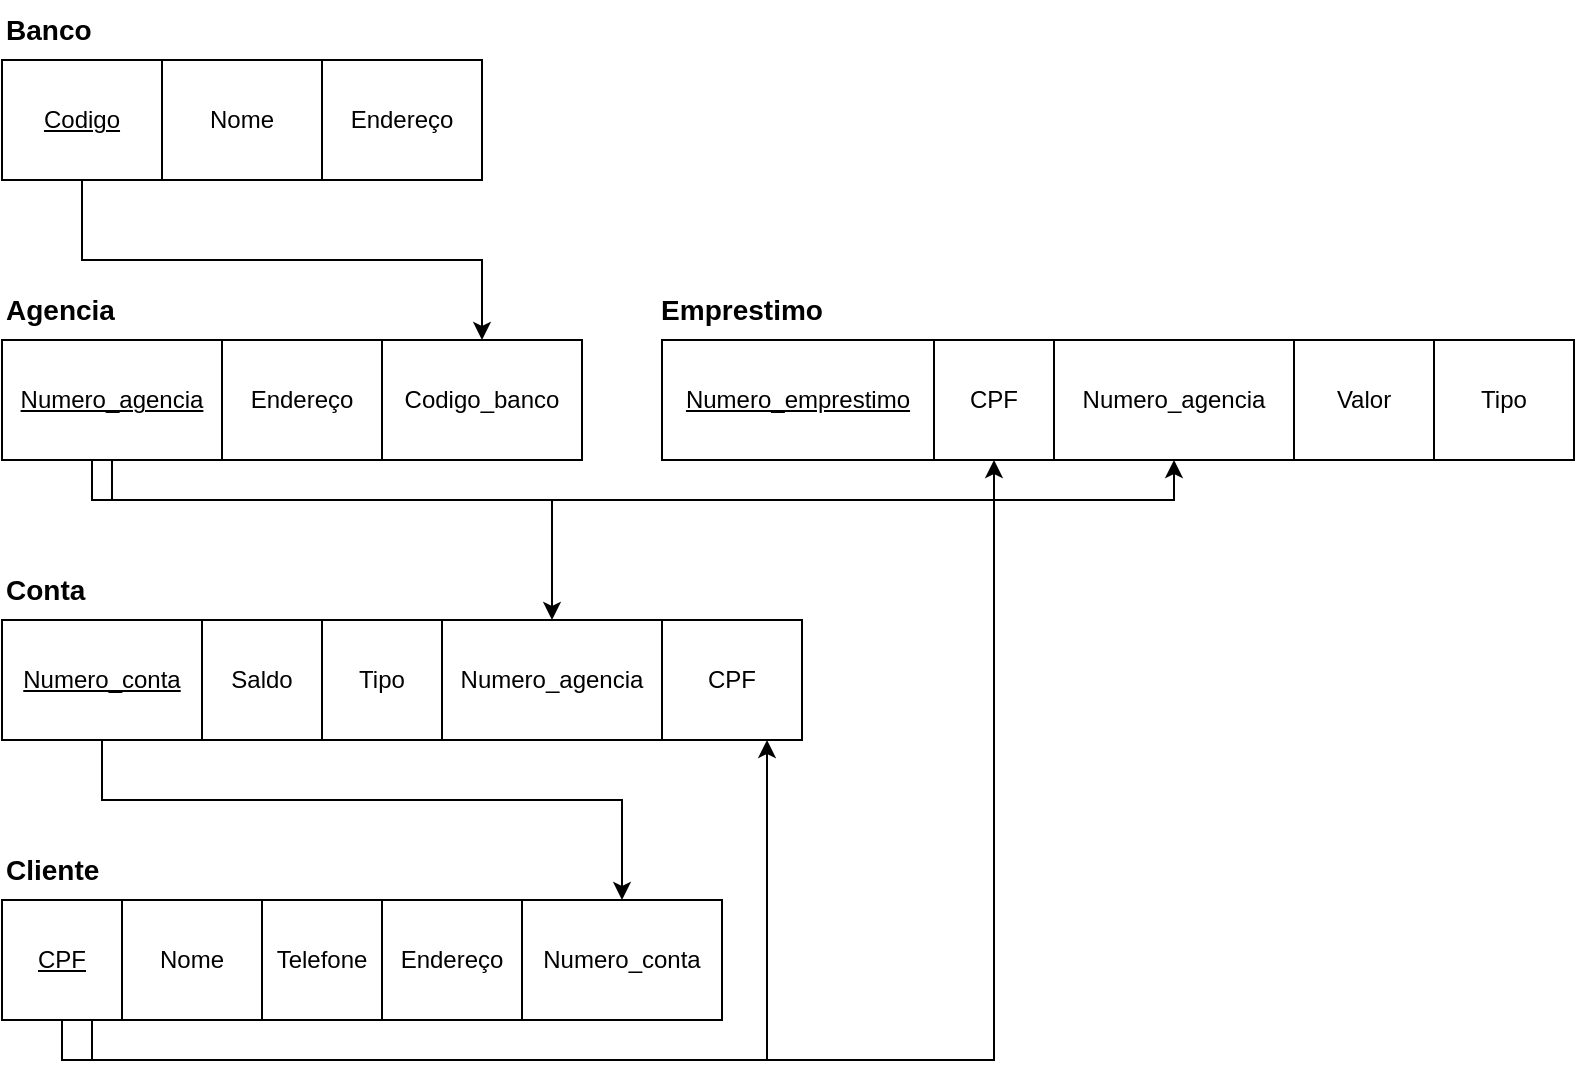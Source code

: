 <mxfile version="21.1.1" type="github">
  <diagram name="Página-1" id="me96ybs4i6urZiMNqxOX">
    <mxGraphModel dx="1660" dy="492" grid="1" gridSize="10" guides="1" tooltips="1" connect="1" arrows="1" fold="1" page="1" pageScale="1" pageWidth="827" pageHeight="1169" math="0" shadow="0">
      <root>
        <mxCell id="0" />
        <mxCell id="1" parent="0" />
        <mxCell id="N3OvYT3dsfPvOoZ8n7vQ-1" value="Banco" style="text;html=1;strokeColor=none;fillColor=none;align=left;verticalAlign=middle;whiteSpace=wrap;rounded=0;fontStyle=1;fontSize=14;" vertex="1" parent="1">
          <mxGeometry x="-70" y="100" width="60" height="30" as="geometry" />
        </mxCell>
        <mxCell id="N3OvYT3dsfPvOoZ8n7vQ-33" style="edgeStyle=orthogonalEdgeStyle;rounded=0;orthogonalLoop=1;jettySize=auto;html=1;exitX=0.5;exitY=1;exitDx=0;exitDy=0;entryX=0.5;entryY=0;entryDx=0;entryDy=0;" edge="1" parent="1" source="N3OvYT3dsfPvOoZ8n7vQ-2" target="N3OvYT3dsfPvOoZ8n7vQ-8">
          <mxGeometry relative="1" as="geometry" />
        </mxCell>
        <mxCell id="N3OvYT3dsfPvOoZ8n7vQ-2" value="&lt;u&gt;Codigo&lt;/u&gt;" style="rounded=0;whiteSpace=wrap;html=1;" vertex="1" parent="1">
          <mxGeometry x="-70" y="130" width="80" height="60" as="geometry" />
        </mxCell>
        <mxCell id="N3OvYT3dsfPvOoZ8n7vQ-3" value="Nome" style="rounded=0;whiteSpace=wrap;html=1;" vertex="1" parent="1">
          <mxGeometry x="10" y="130" width="80" height="60" as="geometry" />
        </mxCell>
        <mxCell id="N3OvYT3dsfPvOoZ8n7vQ-4" value="Endereço" style="rounded=0;whiteSpace=wrap;html=1;" vertex="1" parent="1">
          <mxGeometry x="90" y="130" width="80" height="60" as="geometry" />
        </mxCell>
        <mxCell id="N3OvYT3dsfPvOoZ8n7vQ-5" value="Agencia" style="text;html=1;strokeColor=none;fillColor=none;align=left;verticalAlign=middle;whiteSpace=wrap;rounded=0;fontStyle=1;fontSize=14;" vertex="1" parent="1">
          <mxGeometry x="-70" y="240" width="60" height="30" as="geometry" />
        </mxCell>
        <mxCell id="N3OvYT3dsfPvOoZ8n7vQ-23" style="edgeStyle=orthogonalEdgeStyle;rounded=0;orthogonalLoop=1;jettySize=auto;html=1;exitX=0.5;exitY=1;exitDx=0;exitDy=0;entryX=0.5;entryY=0;entryDx=0;entryDy=0;" edge="1" parent="1" source="N3OvYT3dsfPvOoZ8n7vQ-6" target="N3OvYT3dsfPvOoZ8n7vQ-20">
          <mxGeometry relative="1" as="geometry">
            <Array as="points">
              <mxPoint x="-25" y="350" />
              <mxPoint x="205" y="350" />
            </Array>
          </mxGeometry>
        </mxCell>
        <mxCell id="N3OvYT3dsfPvOoZ8n7vQ-32" style="edgeStyle=orthogonalEdgeStyle;rounded=0;orthogonalLoop=1;jettySize=auto;html=1;exitX=0.5;exitY=1;exitDx=0;exitDy=0;entryX=0.5;entryY=1;entryDx=0;entryDy=0;" edge="1" parent="1" source="N3OvYT3dsfPvOoZ8n7vQ-6" target="N3OvYT3dsfPvOoZ8n7vQ-28">
          <mxGeometry relative="1" as="geometry" />
        </mxCell>
        <mxCell id="N3OvYT3dsfPvOoZ8n7vQ-6" value="&lt;u&gt;Numero_agencia&lt;/u&gt;" style="rounded=0;whiteSpace=wrap;html=1;" vertex="1" parent="1">
          <mxGeometry x="-70" y="270" width="110" height="60" as="geometry" />
        </mxCell>
        <mxCell id="N3OvYT3dsfPvOoZ8n7vQ-7" value="Endereço" style="rounded=0;whiteSpace=wrap;html=1;" vertex="1" parent="1">
          <mxGeometry x="40" y="270" width="80" height="60" as="geometry" />
        </mxCell>
        <mxCell id="N3OvYT3dsfPvOoZ8n7vQ-8" value="Codigo_banco" style="rounded=0;whiteSpace=wrap;html=1;" vertex="1" parent="1">
          <mxGeometry x="120" y="270" width="100" height="60" as="geometry" />
        </mxCell>
        <mxCell id="N3OvYT3dsfPvOoZ8n7vQ-10" value="Cliente" style="text;html=1;strokeColor=none;fillColor=none;align=left;verticalAlign=middle;whiteSpace=wrap;rounded=0;fontStyle=1;fontSize=14;" vertex="1" parent="1">
          <mxGeometry x="-70" y="520" width="60" height="30" as="geometry" />
        </mxCell>
        <mxCell id="N3OvYT3dsfPvOoZ8n7vQ-31" style="edgeStyle=orthogonalEdgeStyle;rounded=0;orthogonalLoop=1;jettySize=auto;html=1;exitX=0.5;exitY=1;exitDx=0;exitDy=0;entryX=0.5;entryY=1;entryDx=0;entryDy=0;" edge="1" parent="1" source="N3OvYT3dsfPvOoZ8n7vQ-11" target="N3OvYT3dsfPvOoZ8n7vQ-27">
          <mxGeometry relative="1" as="geometry" />
        </mxCell>
        <mxCell id="N3OvYT3dsfPvOoZ8n7vQ-35" style="edgeStyle=orthogonalEdgeStyle;rounded=0;orthogonalLoop=1;jettySize=auto;html=1;exitX=0.75;exitY=1;exitDx=0;exitDy=0;entryX=0.75;entryY=1;entryDx=0;entryDy=0;" edge="1" parent="1" source="N3OvYT3dsfPvOoZ8n7vQ-11" target="N3OvYT3dsfPvOoZ8n7vQ-34">
          <mxGeometry relative="1" as="geometry" />
        </mxCell>
        <mxCell id="N3OvYT3dsfPvOoZ8n7vQ-11" value="&lt;u&gt;CPF&lt;/u&gt;" style="rounded=0;whiteSpace=wrap;html=1;" vertex="1" parent="1">
          <mxGeometry x="-70" y="550" width="60" height="60" as="geometry" />
        </mxCell>
        <mxCell id="N3OvYT3dsfPvOoZ8n7vQ-12" value="Nome" style="rounded=0;whiteSpace=wrap;html=1;" vertex="1" parent="1">
          <mxGeometry x="-10" y="550" width="70" height="60" as="geometry" />
        </mxCell>
        <mxCell id="N3OvYT3dsfPvOoZ8n7vQ-13" value="Telefone" style="rounded=0;whiteSpace=wrap;html=1;" vertex="1" parent="1">
          <mxGeometry x="60" y="550" width="60" height="60" as="geometry" />
        </mxCell>
        <mxCell id="N3OvYT3dsfPvOoZ8n7vQ-14" value="Endereço" style="rounded=0;whiteSpace=wrap;html=1;" vertex="1" parent="1">
          <mxGeometry x="120" y="550" width="70" height="60" as="geometry" />
        </mxCell>
        <mxCell id="N3OvYT3dsfPvOoZ8n7vQ-16" value="Conta" style="text;html=1;strokeColor=none;fillColor=none;align=left;verticalAlign=middle;whiteSpace=wrap;rounded=0;fontStyle=1;fontSize=14;" vertex="1" parent="1">
          <mxGeometry x="-70" y="380" width="60" height="30" as="geometry" />
        </mxCell>
        <mxCell id="N3OvYT3dsfPvOoZ8n7vQ-24" style="edgeStyle=orthogonalEdgeStyle;rounded=0;orthogonalLoop=1;jettySize=auto;html=1;exitX=0.5;exitY=1;exitDx=0;exitDy=0;entryX=0.5;entryY=0;entryDx=0;entryDy=0;" edge="1" parent="1" source="N3OvYT3dsfPvOoZ8n7vQ-17" target="N3OvYT3dsfPvOoZ8n7vQ-21">
          <mxGeometry relative="1" as="geometry">
            <Array as="points">
              <mxPoint x="-20" y="500" />
              <mxPoint x="240" y="500" />
            </Array>
          </mxGeometry>
        </mxCell>
        <mxCell id="N3OvYT3dsfPvOoZ8n7vQ-17" value="&lt;u&gt;Numero_conta&lt;/u&gt;" style="rounded=0;whiteSpace=wrap;html=1;" vertex="1" parent="1">
          <mxGeometry x="-70" y="410" width="100" height="60" as="geometry" />
        </mxCell>
        <mxCell id="N3OvYT3dsfPvOoZ8n7vQ-18" value="Saldo" style="rounded=0;whiteSpace=wrap;html=1;" vertex="1" parent="1">
          <mxGeometry x="30" y="410" width="60" height="60" as="geometry" />
        </mxCell>
        <mxCell id="N3OvYT3dsfPvOoZ8n7vQ-19" value="Tipo" style="rounded=0;whiteSpace=wrap;html=1;" vertex="1" parent="1">
          <mxGeometry x="90" y="410" width="60" height="60" as="geometry" />
        </mxCell>
        <mxCell id="N3OvYT3dsfPvOoZ8n7vQ-20" value="Numero_agencia" style="rounded=0;whiteSpace=wrap;html=1;" vertex="1" parent="1">
          <mxGeometry x="150" y="410" width="110" height="60" as="geometry" />
        </mxCell>
        <mxCell id="N3OvYT3dsfPvOoZ8n7vQ-21" value="Numero_conta" style="rounded=0;whiteSpace=wrap;html=1;" vertex="1" parent="1">
          <mxGeometry x="190" y="550" width="100" height="60" as="geometry" />
        </mxCell>
        <mxCell id="N3OvYT3dsfPvOoZ8n7vQ-25" value="&lt;b&gt;&lt;font style=&quot;font-size: 14px;&quot;&gt;Emprestimo&lt;/font&gt;&lt;/b&gt;" style="text;html=1;strokeColor=none;fillColor=none;align=center;verticalAlign=middle;whiteSpace=wrap;rounded=0;" vertex="1" parent="1">
          <mxGeometry x="260" y="240" width="80" height="30" as="geometry" />
        </mxCell>
        <mxCell id="N3OvYT3dsfPvOoZ8n7vQ-26" value="&lt;u&gt;Numero_emprestimo&lt;/u&gt;" style="rounded=0;whiteSpace=wrap;html=1;" vertex="1" parent="1">
          <mxGeometry x="260" y="270" width="136" height="60" as="geometry" />
        </mxCell>
        <mxCell id="N3OvYT3dsfPvOoZ8n7vQ-27" value="CPF" style="rounded=0;whiteSpace=wrap;html=1;" vertex="1" parent="1">
          <mxGeometry x="396" y="270" width="60" height="60" as="geometry" />
        </mxCell>
        <mxCell id="N3OvYT3dsfPvOoZ8n7vQ-28" value="Numero_agencia" style="rounded=0;whiteSpace=wrap;html=1;" vertex="1" parent="1">
          <mxGeometry x="456" y="270" width="120" height="60" as="geometry" />
        </mxCell>
        <mxCell id="N3OvYT3dsfPvOoZ8n7vQ-29" value="Valor" style="rounded=0;whiteSpace=wrap;html=1;" vertex="1" parent="1">
          <mxGeometry x="576" y="270" width="70" height="60" as="geometry" />
        </mxCell>
        <mxCell id="N3OvYT3dsfPvOoZ8n7vQ-30" value="Tipo" style="rounded=0;whiteSpace=wrap;html=1;" vertex="1" parent="1">
          <mxGeometry x="646" y="270" width="70" height="60" as="geometry" />
        </mxCell>
        <mxCell id="N3OvYT3dsfPvOoZ8n7vQ-34" value="CPF" style="rounded=0;whiteSpace=wrap;html=1;" vertex="1" parent="1">
          <mxGeometry x="260" y="410" width="70" height="60" as="geometry" />
        </mxCell>
      </root>
    </mxGraphModel>
  </diagram>
</mxfile>
